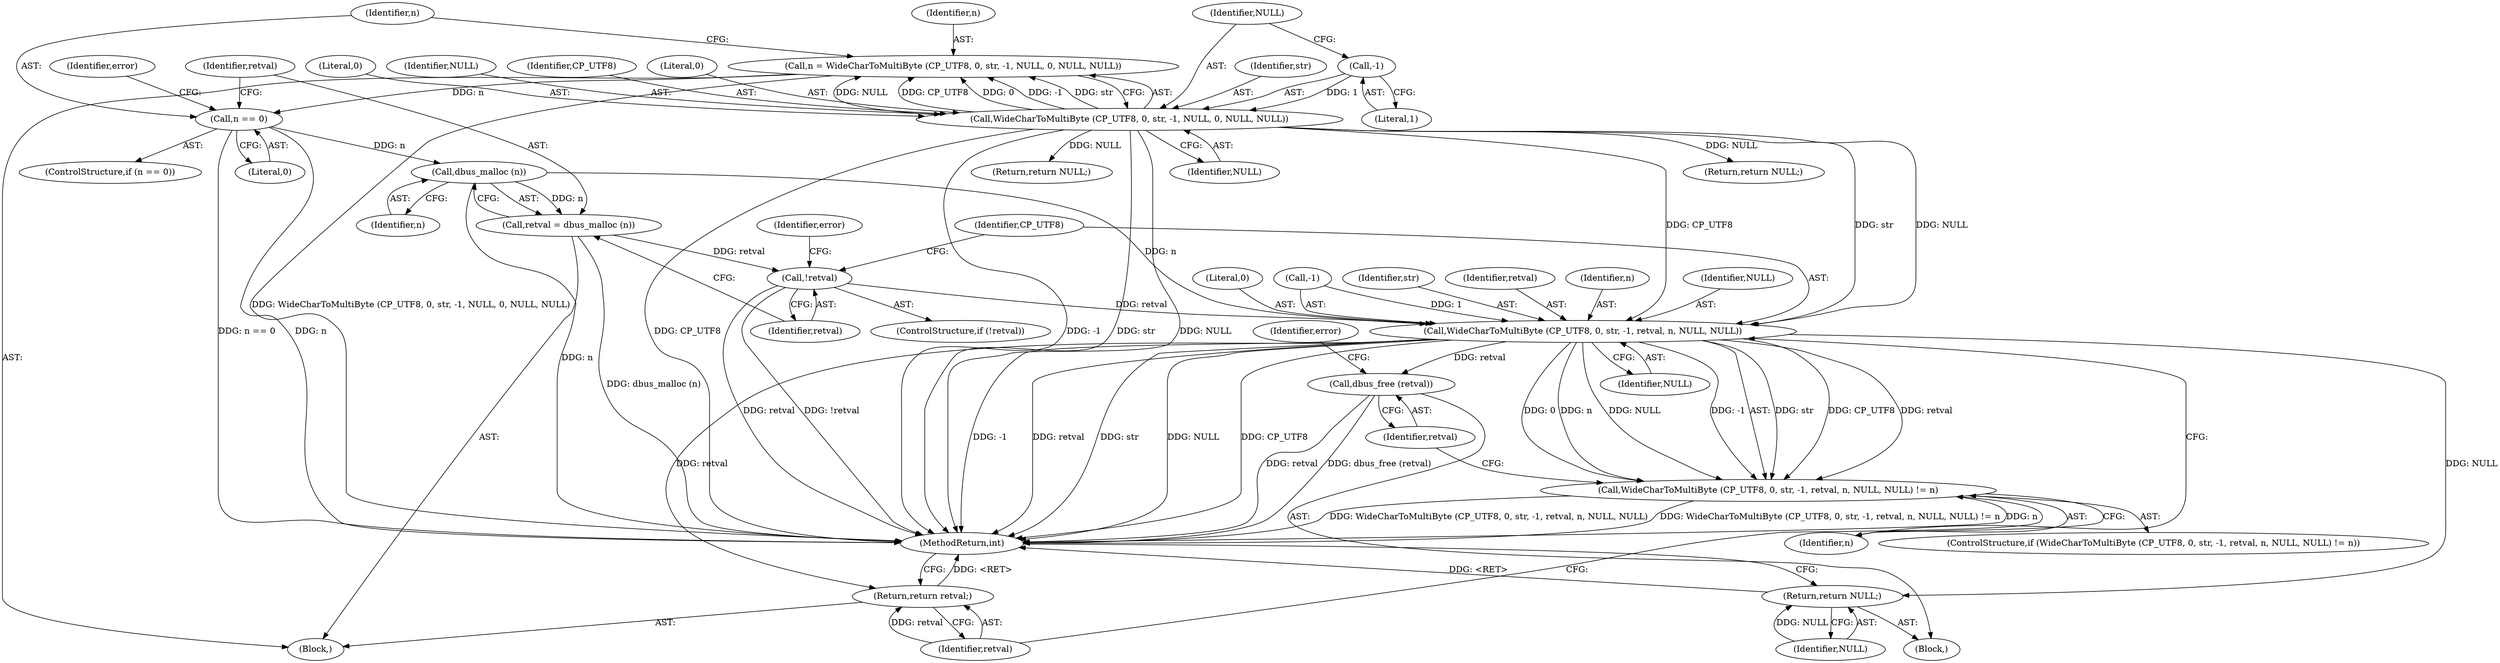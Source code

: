 digraph "0_dbus_954d75b2b64e4799f360d2a6bf9cff6d9fee37e7@API" {
"1000277" [label="(Call,dbus_malloc (n))"];
"1000266" [label="(Call,n == 0)"];
"1000253" [label="(Call,n = WideCharToMultiByte (CP_UTF8, 0, str, -1, NULL, 0, NULL, NULL))"];
"1000255" [label="(Call,WideCharToMultiByte (CP_UTF8, 0, str, -1, NULL, 0, NULL, NULL))"];
"1000259" [label="(Call,-1)"];
"1000275" [label="(Call,retval = dbus_malloc (n))"];
"1000280" [label="(Call,!retval)"];
"1000289" [label="(Call,WideCharToMultiByte (CP_UTF8, 0, str, -1, retval, n, NULL, NULL))"];
"1000288" [label="(Call,WideCharToMultiByte (CP_UTF8, 0, str, -1, retval, n, NULL, NULL) != n)"];
"1000301" [label="(Call,dbus_free (retval))"];
"1000307" [label="(Return,return NULL;)"];
"1000309" [label="(Return,return retval;)"];
"1000311" [label="(MethodReturn,int)"];
"1000257" [label="(Literal,0)"];
"1000296" [label="(Identifier,n)"];
"1000275" [label="(Call,retval = dbus_malloc (n))"];
"1000284" [label="(Identifier,error)"];
"1000302" [label="(Identifier,retval)"];
"1000273" [label="(Return,return NULL;)"];
"1000254" [label="(Identifier,n)"];
"1000253" [label="(Call,n = WideCharToMultiByte (CP_UTF8, 0, str, -1, NULL, 0, NULL, NULL))"];
"1000258" [label="(Identifier,str)"];
"1000262" [label="(Literal,0)"];
"1000297" [label="(Identifier,NULL)"];
"1000291" [label="(Literal,0)"];
"1000255" [label="(Call,WideCharToMultiByte (CP_UTF8, 0, str, -1, NULL, 0, NULL, NULL))"];
"1000289" [label="(Call,WideCharToMultiByte (CP_UTF8, 0, str, -1, retval, n, NULL, NULL))"];
"1000304" [label="(Identifier,error)"];
"1000271" [label="(Identifier,error)"];
"1000279" [label="(ControlStructure,if (!retval))"];
"1000300" [label="(Block,)"];
"1000293" [label="(Call,-1)"];
"1000250" [label="(Block,)"];
"1000267" [label="(Identifier,n)"];
"1000287" [label="(ControlStructure,if (WideCharToMultiByte (CP_UTF8, 0, str, -1, retval, n, NULL, NULL) != n))"];
"1000298" [label="(Identifier,NULL)"];
"1000265" [label="(ControlStructure,if (n == 0))"];
"1000261" [label="(Identifier,NULL)"];
"1000310" [label="(Identifier,retval)"];
"1000280" [label="(Call,!retval)"];
"1000277" [label="(Call,dbus_malloc (n))"];
"1000281" [label="(Identifier,retval)"];
"1000292" [label="(Identifier,str)"];
"1000295" [label="(Identifier,retval)"];
"1000260" [label="(Literal,1)"];
"1000308" [label="(Identifier,NULL)"];
"1000263" [label="(Identifier,NULL)"];
"1000309" [label="(Return,return retval;)"];
"1000259" [label="(Call,-1)"];
"1000256" [label="(Identifier,CP_UTF8)"];
"1000264" [label="(Identifier,NULL)"];
"1000288" [label="(Call,WideCharToMultiByte (CP_UTF8, 0, str, -1, retval, n, NULL, NULL) != n)"];
"1000299" [label="(Identifier,n)"];
"1000301" [label="(Call,dbus_free (retval))"];
"1000278" [label="(Identifier,n)"];
"1000276" [label="(Identifier,retval)"];
"1000307" [label="(Return,return NULL;)"];
"1000266" [label="(Call,n == 0)"];
"1000285" [label="(Return,return NULL;)"];
"1000268" [label="(Literal,0)"];
"1000290" [label="(Identifier,CP_UTF8)"];
"1000277" -> "1000275"  [label="AST: "];
"1000277" -> "1000278"  [label="CFG: "];
"1000278" -> "1000277"  [label="AST: "];
"1000275" -> "1000277"  [label="CFG: "];
"1000277" -> "1000311"  [label="DDG: n"];
"1000277" -> "1000275"  [label="DDG: n"];
"1000266" -> "1000277"  [label="DDG: n"];
"1000277" -> "1000289"  [label="DDG: n"];
"1000266" -> "1000265"  [label="AST: "];
"1000266" -> "1000268"  [label="CFG: "];
"1000267" -> "1000266"  [label="AST: "];
"1000268" -> "1000266"  [label="AST: "];
"1000271" -> "1000266"  [label="CFG: "];
"1000276" -> "1000266"  [label="CFG: "];
"1000266" -> "1000311"  [label="DDG: n"];
"1000266" -> "1000311"  [label="DDG: n == 0"];
"1000253" -> "1000266"  [label="DDG: n"];
"1000253" -> "1000250"  [label="AST: "];
"1000253" -> "1000255"  [label="CFG: "];
"1000254" -> "1000253"  [label="AST: "];
"1000255" -> "1000253"  [label="AST: "];
"1000267" -> "1000253"  [label="CFG: "];
"1000253" -> "1000311"  [label="DDG: WideCharToMultiByte (CP_UTF8, 0, str, -1, NULL, 0, NULL, NULL)"];
"1000255" -> "1000253"  [label="DDG: NULL"];
"1000255" -> "1000253"  [label="DDG: CP_UTF8"];
"1000255" -> "1000253"  [label="DDG: 0"];
"1000255" -> "1000253"  [label="DDG: -1"];
"1000255" -> "1000253"  [label="DDG: str"];
"1000255" -> "1000264"  [label="CFG: "];
"1000256" -> "1000255"  [label="AST: "];
"1000257" -> "1000255"  [label="AST: "];
"1000258" -> "1000255"  [label="AST: "];
"1000259" -> "1000255"  [label="AST: "];
"1000261" -> "1000255"  [label="AST: "];
"1000262" -> "1000255"  [label="AST: "];
"1000263" -> "1000255"  [label="AST: "];
"1000264" -> "1000255"  [label="AST: "];
"1000255" -> "1000311"  [label="DDG: -1"];
"1000255" -> "1000311"  [label="DDG: NULL"];
"1000255" -> "1000311"  [label="DDG: str"];
"1000255" -> "1000311"  [label="DDG: CP_UTF8"];
"1000259" -> "1000255"  [label="DDG: 1"];
"1000255" -> "1000273"  [label="DDG: NULL"];
"1000255" -> "1000285"  [label="DDG: NULL"];
"1000255" -> "1000289"  [label="DDG: CP_UTF8"];
"1000255" -> "1000289"  [label="DDG: str"];
"1000255" -> "1000289"  [label="DDG: NULL"];
"1000259" -> "1000260"  [label="CFG: "];
"1000260" -> "1000259"  [label="AST: "];
"1000261" -> "1000259"  [label="CFG: "];
"1000275" -> "1000250"  [label="AST: "];
"1000276" -> "1000275"  [label="AST: "];
"1000281" -> "1000275"  [label="CFG: "];
"1000275" -> "1000311"  [label="DDG: dbus_malloc (n)"];
"1000275" -> "1000280"  [label="DDG: retval"];
"1000280" -> "1000279"  [label="AST: "];
"1000280" -> "1000281"  [label="CFG: "];
"1000281" -> "1000280"  [label="AST: "];
"1000284" -> "1000280"  [label="CFG: "];
"1000290" -> "1000280"  [label="CFG: "];
"1000280" -> "1000311"  [label="DDG: !retval"];
"1000280" -> "1000311"  [label="DDG: retval"];
"1000280" -> "1000289"  [label="DDG: retval"];
"1000289" -> "1000288"  [label="AST: "];
"1000289" -> "1000298"  [label="CFG: "];
"1000290" -> "1000289"  [label="AST: "];
"1000291" -> "1000289"  [label="AST: "];
"1000292" -> "1000289"  [label="AST: "];
"1000293" -> "1000289"  [label="AST: "];
"1000295" -> "1000289"  [label="AST: "];
"1000296" -> "1000289"  [label="AST: "];
"1000297" -> "1000289"  [label="AST: "];
"1000298" -> "1000289"  [label="AST: "];
"1000299" -> "1000289"  [label="CFG: "];
"1000289" -> "1000311"  [label="DDG: str"];
"1000289" -> "1000311"  [label="DDG: NULL"];
"1000289" -> "1000311"  [label="DDG: CP_UTF8"];
"1000289" -> "1000311"  [label="DDG: -1"];
"1000289" -> "1000311"  [label="DDG: retval"];
"1000289" -> "1000288"  [label="DDG: CP_UTF8"];
"1000289" -> "1000288"  [label="DDG: n"];
"1000289" -> "1000288"  [label="DDG: NULL"];
"1000289" -> "1000288"  [label="DDG: retval"];
"1000289" -> "1000288"  [label="DDG: 0"];
"1000289" -> "1000288"  [label="DDG: str"];
"1000289" -> "1000288"  [label="DDG: -1"];
"1000293" -> "1000289"  [label="DDG: 1"];
"1000289" -> "1000301"  [label="DDG: retval"];
"1000289" -> "1000307"  [label="DDG: NULL"];
"1000289" -> "1000309"  [label="DDG: retval"];
"1000288" -> "1000287"  [label="AST: "];
"1000288" -> "1000299"  [label="CFG: "];
"1000299" -> "1000288"  [label="AST: "];
"1000302" -> "1000288"  [label="CFG: "];
"1000310" -> "1000288"  [label="CFG: "];
"1000288" -> "1000311"  [label="DDG: n"];
"1000288" -> "1000311"  [label="DDG: WideCharToMultiByte (CP_UTF8, 0, str, -1, retval, n, NULL, NULL)"];
"1000288" -> "1000311"  [label="DDG: WideCharToMultiByte (CP_UTF8, 0, str, -1, retval, n, NULL, NULL) != n"];
"1000301" -> "1000300"  [label="AST: "];
"1000301" -> "1000302"  [label="CFG: "];
"1000302" -> "1000301"  [label="AST: "];
"1000304" -> "1000301"  [label="CFG: "];
"1000301" -> "1000311"  [label="DDG: dbus_free (retval)"];
"1000301" -> "1000311"  [label="DDG: retval"];
"1000307" -> "1000300"  [label="AST: "];
"1000307" -> "1000308"  [label="CFG: "];
"1000308" -> "1000307"  [label="AST: "];
"1000311" -> "1000307"  [label="CFG: "];
"1000307" -> "1000311"  [label="DDG: <RET>"];
"1000308" -> "1000307"  [label="DDG: NULL"];
"1000309" -> "1000250"  [label="AST: "];
"1000309" -> "1000310"  [label="CFG: "];
"1000310" -> "1000309"  [label="AST: "];
"1000311" -> "1000309"  [label="CFG: "];
"1000309" -> "1000311"  [label="DDG: <RET>"];
"1000310" -> "1000309"  [label="DDG: retval"];
}
